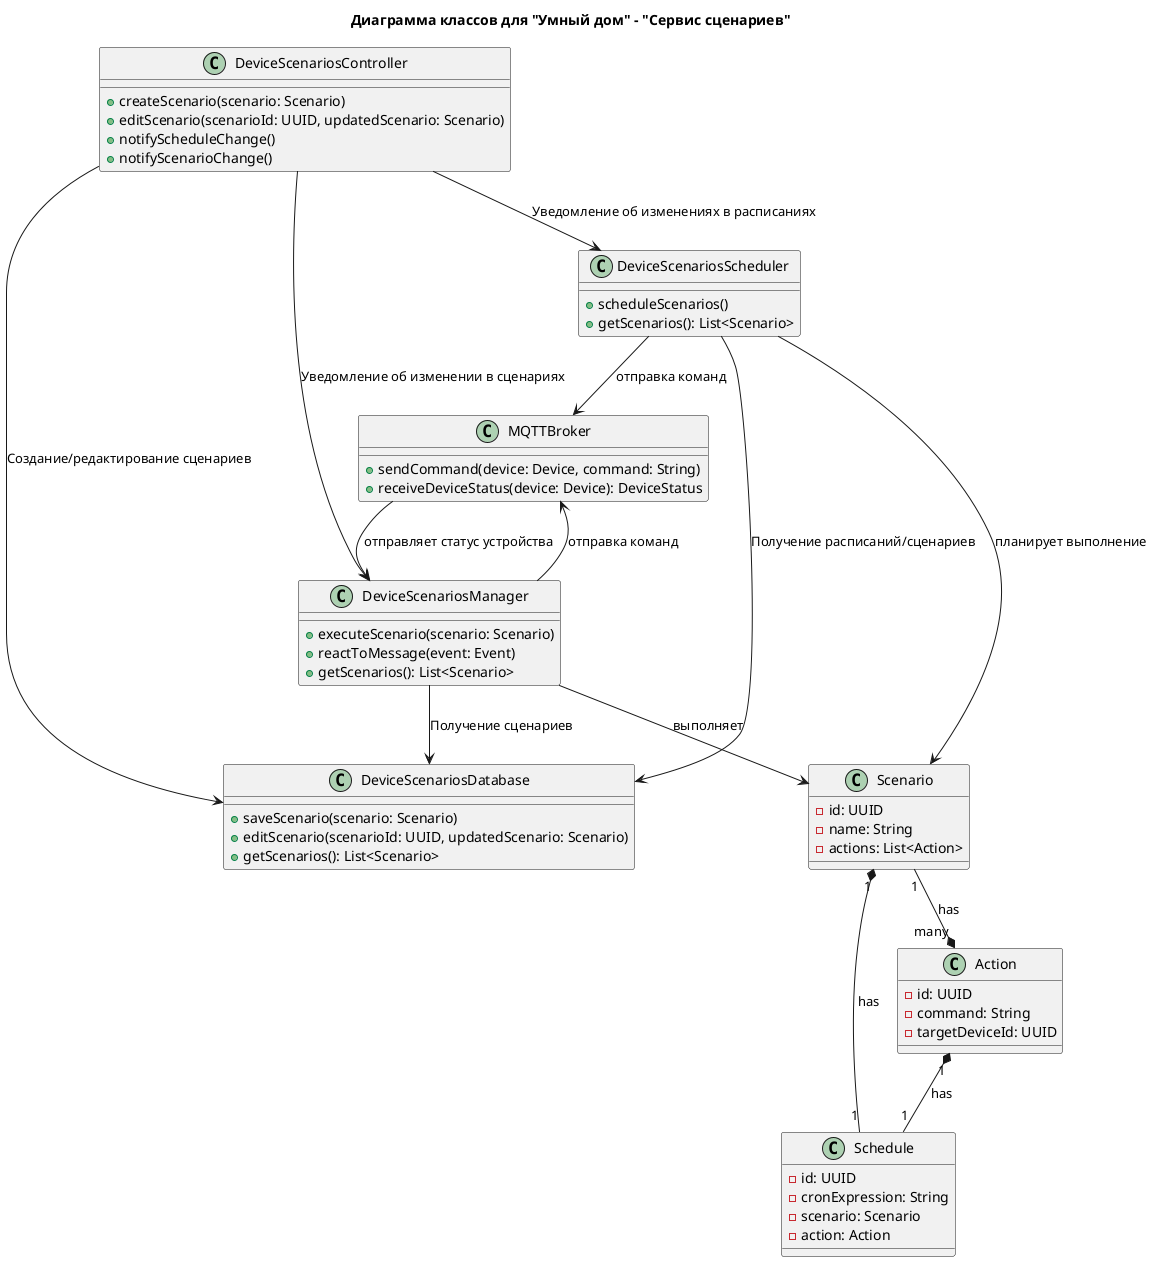 @startuml
title Диаграмма классов для "Умный дом" - "Сервис сценариев"

'class Gateway {
'    +manageDevices()
'    +manageSchedules()
'    +manageScenarios()
'}

class MQTTBroker {
    +sendCommand(device: Device, command: String)
    +receiveDeviceStatus(device: Device): DeviceStatus
}

class DeviceScenariosController {
    +createScenario(scenario: Scenario)
    +editScenario(scenarioId: UUID, updatedScenario: Scenario)
    +notifyScheduleChange()
    +notifyScenarioChange()
}

class DeviceScenariosScheduler {
    +scheduleScenarios()
    +getScenarios(): List<Scenario>
}

class DeviceScenariosManager {
    +executeScenario(scenario: Scenario)
    +reactToMessage(event: Event)
    +getScenarios(): List<Scenario>
}

class Scenario {
    -id: UUID
    -name: String
    -actions: List<Action>
}

class Action {
    -id: UUID
    -command: String
    -targetDeviceId: UUID
}

class Schedule {
    -id: UUID
    -cronExpression: String
    -scenario: Scenario
    -action: Action
}

class DeviceScenariosDatabase {
    +saveScenario(scenario: Scenario)
    +editScenario(scenarioId: UUID, updatedScenario: Scenario)
    +getScenarios(): List<Scenario>
}

DeviceScenariosController --> DeviceScenariosScheduler : Уведомление об изменениях в расписаниях
DeviceScenariosController --> DeviceScenariosManager : Уведомление об изменении в сценариях
DeviceScenariosController --> DeviceScenariosDatabase : Создание/редактирование сценариев
DeviceScenariosScheduler --> DeviceScenariosDatabase : Получение расписаний/сценариев
DeviceScenariosManager --> DeviceScenariosDatabase : Получение сценариев
DeviceScenariosScheduler --> MQTTBroker : отправка команд
DeviceScenariosManager --> MQTTBroker : отправка команд
MQTTBroker --> DeviceScenariosManager : отправляет статус устройства
Scenario "1" --* "many" Action : has
Scenario "1" *-- "1" Schedule : has
Action "1" *-- "1" Schedule : has
DeviceScenariosScheduler --> Scenario : планирует выполнение
DeviceScenariosManager --> Scenario : выполняет

@enduml
